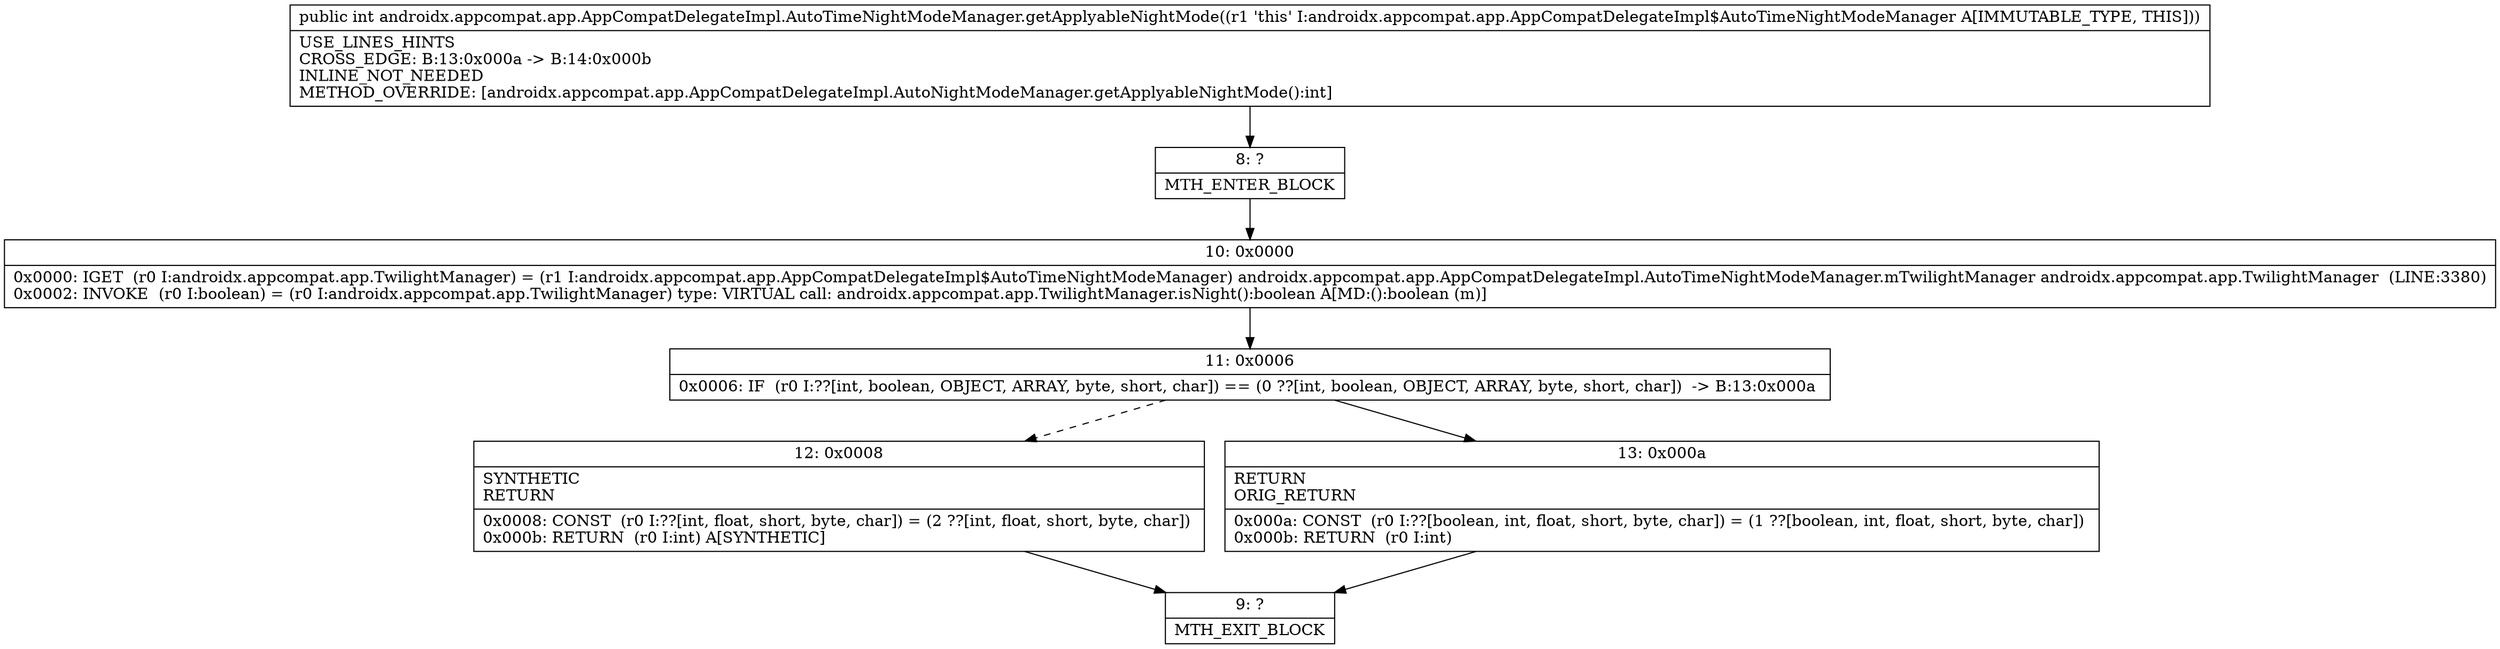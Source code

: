 digraph "CFG forandroidx.appcompat.app.AppCompatDelegateImpl.AutoTimeNightModeManager.getApplyableNightMode()I" {
Node_8 [shape=record,label="{8\:\ ?|MTH_ENTER_BLOCK\l}"];
Node_10 [shape=record,label="{10\:\ 0x0000|0x0000: IGET  (r0 I:androidx.appcompat.app.TwilightManager) = (r1 I:androidx.appcompat.app.AppCompatDelegateImpl$AutoTimeNightModeManager) androidx.appcompat.app.AppCompatDelegateImpl.AutoTimeNightModeManager.mTwilightManager androidx.appcompat.app.TwilightManager  (LINE:3380)\l0x0002: INVOKE  (r0 I:boolean) = (r0 I:androidx.appcompat.app.TwilightManager) type: VIRTUAL call: androidx.appcompat.app.TwilightManager.isNight():boolean A[MD:():boolean (m)]\l}"];
Node_11 [shape=record,label="{11\:\ 0x0006|0x0006: IF  (r0 I:??[int, boolean, OBJECT, ARRAY, byte, short, char]) == (0 ??[int, boolean, OBJECT, ARRAY, byte, short, char])  \-\> B:13:0x000a \l}"];
Node_12 [shape=record,label="{12\:\ 0x0008|SYNTHETIC\lRETURN\l|0x0008: CONST  (r0 I:??[int, float, short, byte, char]) = (2 ??[int, float, short, byte, char]) \l0x000b: RETURN  (r0 I:int) A[SYNTHETIC]\l}"];
Node_9 [shape=record,label="{9\:\ ?|MTH_EXIT_BLOCK\l}"];
Node_13 [shape=record,label="{13\:\ 0x000a|RETURN\lORIG_RETURN\l|0x000a: CONST  (r0 I:??[boolean, int, float, short, byte, char]) = (1 ??[boolean, int, float, short, byte, char]) \l0x000b: RETURN  (r0 I:int) \l}"];
MethodNode[shape=record,label="{public int androidx.appcompat.app.AppCompatDelegateImpl.AutoTimeNightModeManager.getApplyableNightMode((r1 'this' I:androidx.appcompat.app.AppCompatDelegateImpl$AutoTimeNightModeManager A[IMMUTABLE_TYPE, THIS]))  | USE_LINES_HINTS\lCROSS_EDGE: B:13:0x000a \-\> B:14:0x000b\lINLINE_NOT_NEEDED\lMETHOD_OVERRIDE: [androidx.appcompat.app.AppCompatDelegateImpl.AutoNightModeManager.getApplyableNightMode():int]\l}"];
MethodNode -> Node_8;Node_8 -> Node_10;
Node_10 -> Node_11;
Node_11 -> Node_12[style=dashed];
Node_11 -> Node_13;
Node_12 -> Node_9;
Node_13 -> Node_9;
}

